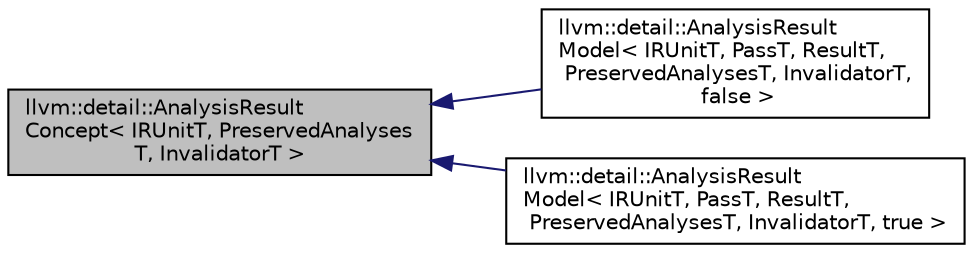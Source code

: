 digraph "llvm::detail::AnalysisResultConcept&lt; IRUnitT, PreservedAnalysesT, InvalidatorT &gt;"
{
 // LATEX_PDF_SIZE
  bgcolor="transparent";
  edge [fontname="Helvetica",fontsize="10",labelfontname="Helvetica",labelfontsize="10"];
  node [fontname="Helvetica",fontsize="10",shape=record];
  rankdir="LR";
  Node1 [label="llvm::detail::AnalysisResult\lConcept\< IRUnitT, PreservedAnalyses\lT, InvalidatorT \>",height=0.2,width=0.4,color="black", fillcolor="grey75", style="filled", fontcolor="black",tooltip="Abstract concept of an analysis result."];
  Node1 -> Node2 [dir="back",color="midnightblue",fontsize="10",style="solid",fontname="Helvetica"];
  Node2 [label="llvm::detail::AnalysisResult\lModel\< IRUnitT, PassT, ResultT,\l PreservedAnalysesT, InvalidatorT,\l false \>",height=0.2,width=0.4,color="black",URL="$structllvm_1_1detail_1_1AnalysisResultModel_3_01IRUnitT_00_01PassT_00_01ResultT_00_01PreservedAndbc3544787cff5d22af2bdc429f22955.html",tooltip="Specialization of AnalysisResultModel which provides the default invalidate functionality."];
  Node1 -> Node3 [dir="back",color="midnightblue",fontsize="10",style="solid",fontname="Helvetica"];
  Node3 [label="llvm::detail::AnalysisResult\lModel\< IRUnitT, PassT, ResultT,\l PreservedAnalysesT, InvalidatorT, true \>",height=0.2,width=0.4,color="black",URL="$structllvm_1_1detail_1_1AnalysisResultModel_3_01IRUnitT_00_01PassT_00_01ResultT_00_01PreservedAn6d42d8518eb189a23e3f9868e163378a.html",tooltip="Specialization of AnalysisResultModel which delegates invalidate handling to ResultT."];
}
